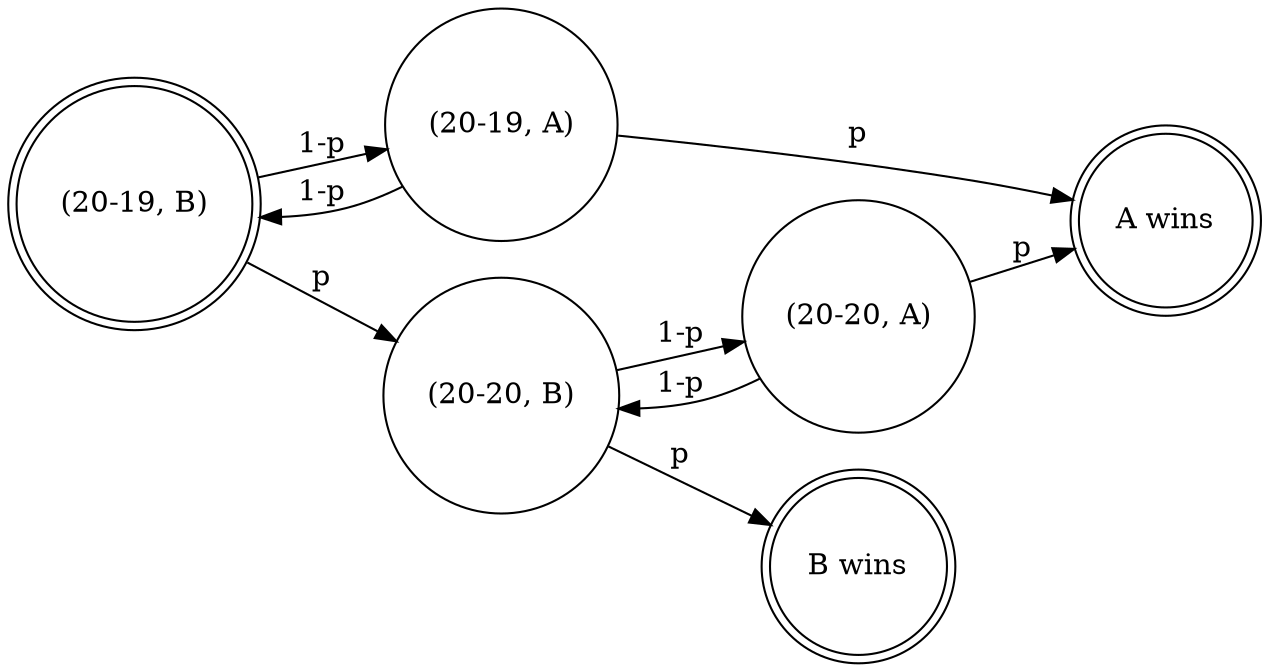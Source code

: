 digraph {
  rankdir = LR;

  node [ shape = "doublecircle" label = "(20-19, B)" ] N0;
  node [ shape = "circle" label = "(20-19, A)" ] N1;
  node [ shape = "circle" label = "(20-20, B)" ] N2;
  node [ shape = "circle" label = "(20-20, A)" ] N3;
  node [ shape = "doublecircle" label = "A wins" ] N4;
  node [ shape = "doublecircle" label = "B wins" ] N5;

  N0 -> N2 [ label = "p" ];
  N0 -> N1 [ label = "1-p" ];

  N1 -> N4 [ label = "p" ];
  N1 -> N0 [ label = "1-p" ];

  N2 -> N5 [ label = "p" ];
  N2 -> N3 [ label = "1-p" ];

  N3 -> N4 [ label = "p" ];
  N3 -> N2 [ label = "1-p" ];
}
